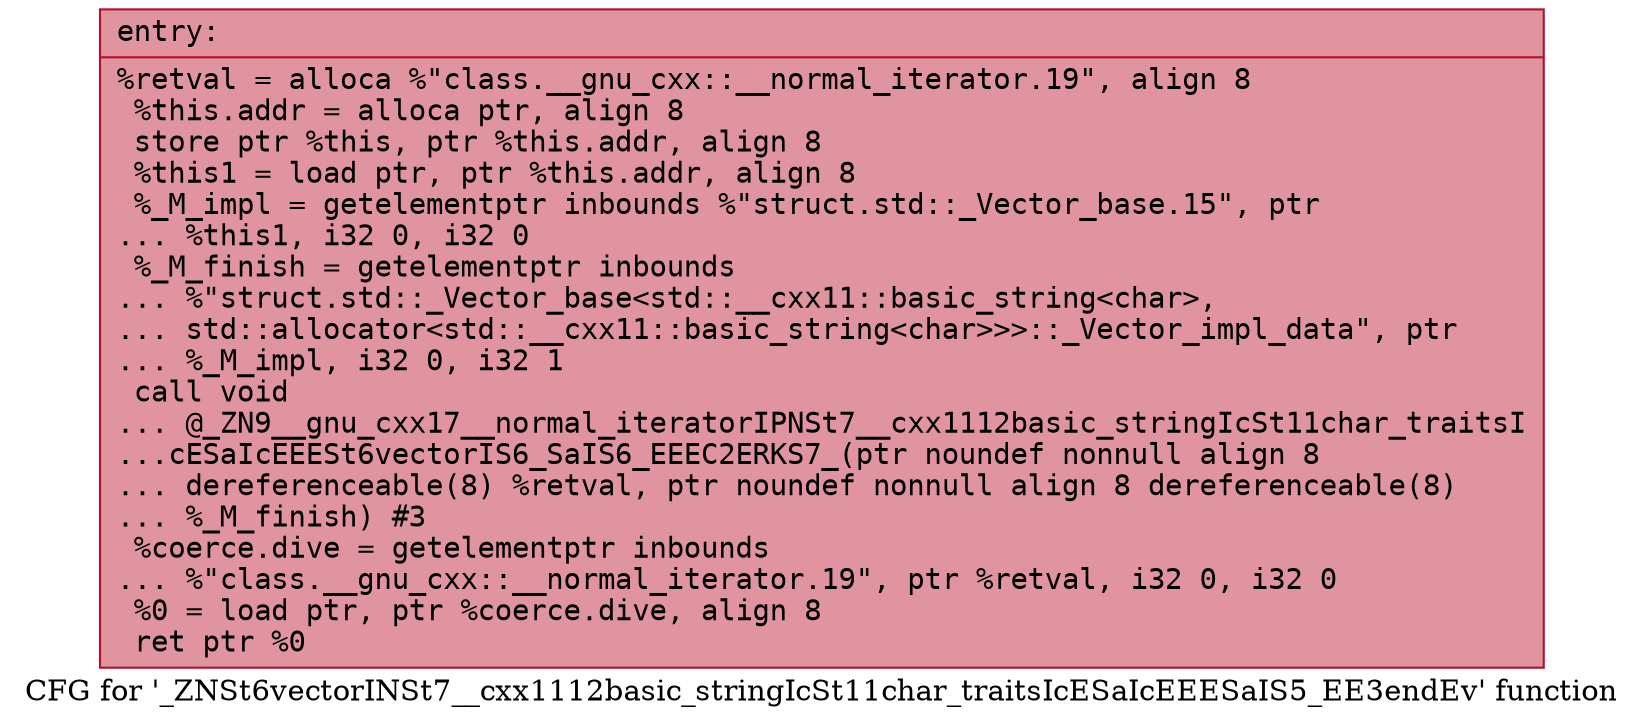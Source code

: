 digraph "CFG for '_ZNSt6vectorINSt7__cxx1112basic_stringIcSt11char_traitsIcESaIcEEESaIS5_EE3endEv' function" {
	label="CFG for '_ZNSt6vectorINSt7__cxx1112basic_stringIcSt11char_traitsIcESaIcEEESaIS5_EE3endEv' function";

	Node0x556bfe2a4b40 [shape=record,color="#b70d28ff", style=filled, fillcolor="#b70d2870" fontname="Courier",label="{entry:\l|  %retval = alloca %\"class.__gnu_cxx::__normal_iterator.19\", align 8\l  %this.addr = alloca ptr, align 8\l  store ptr %this, ptr %this.addr, align 8\l  %this1 = load ptr, ptr %this.addr, align 8\l  %_M_impl = getelementptr inbounds %\"struct.std::_Vector_base.15\", ptr\l... %this1, i32 0, i32 0\l  %_M_finish = getelementptr inbounds\l... %\"struct.std::_Vector_base\<std::__cxx11::basic_string\<char\>,\l... std::allocator\<std::__cxx11::basic_string\<char\>\>\>::_Vector_impl_data\", ptr\l... %_M_impl, i32 0, i32 1\l  call void\l... @_ZN9__gnu_cxx17__normal_iteratorIPNSt7__cxx1112basic_stringIcSt11char_traitsI\l...cESaIcEEESt6vectorIS6_SaIS6_EEEC2ERKS7_(ptr noundef nonnull align 8\l... dereferenceable(8) %retval, ptr noundef nonnull align 8 dereferenceable(8)\l... %_M_finish) #3\l  %coerce.dive = getelementptr inbounds\l... %\"class.__gnu_cxx::__normal_iterator.19\", ptr %retval, i32 0, i32 0\l  %0 = load ptr, ptr %coerce.dive, align 8\l  ret ptr %0\l}"];
}
